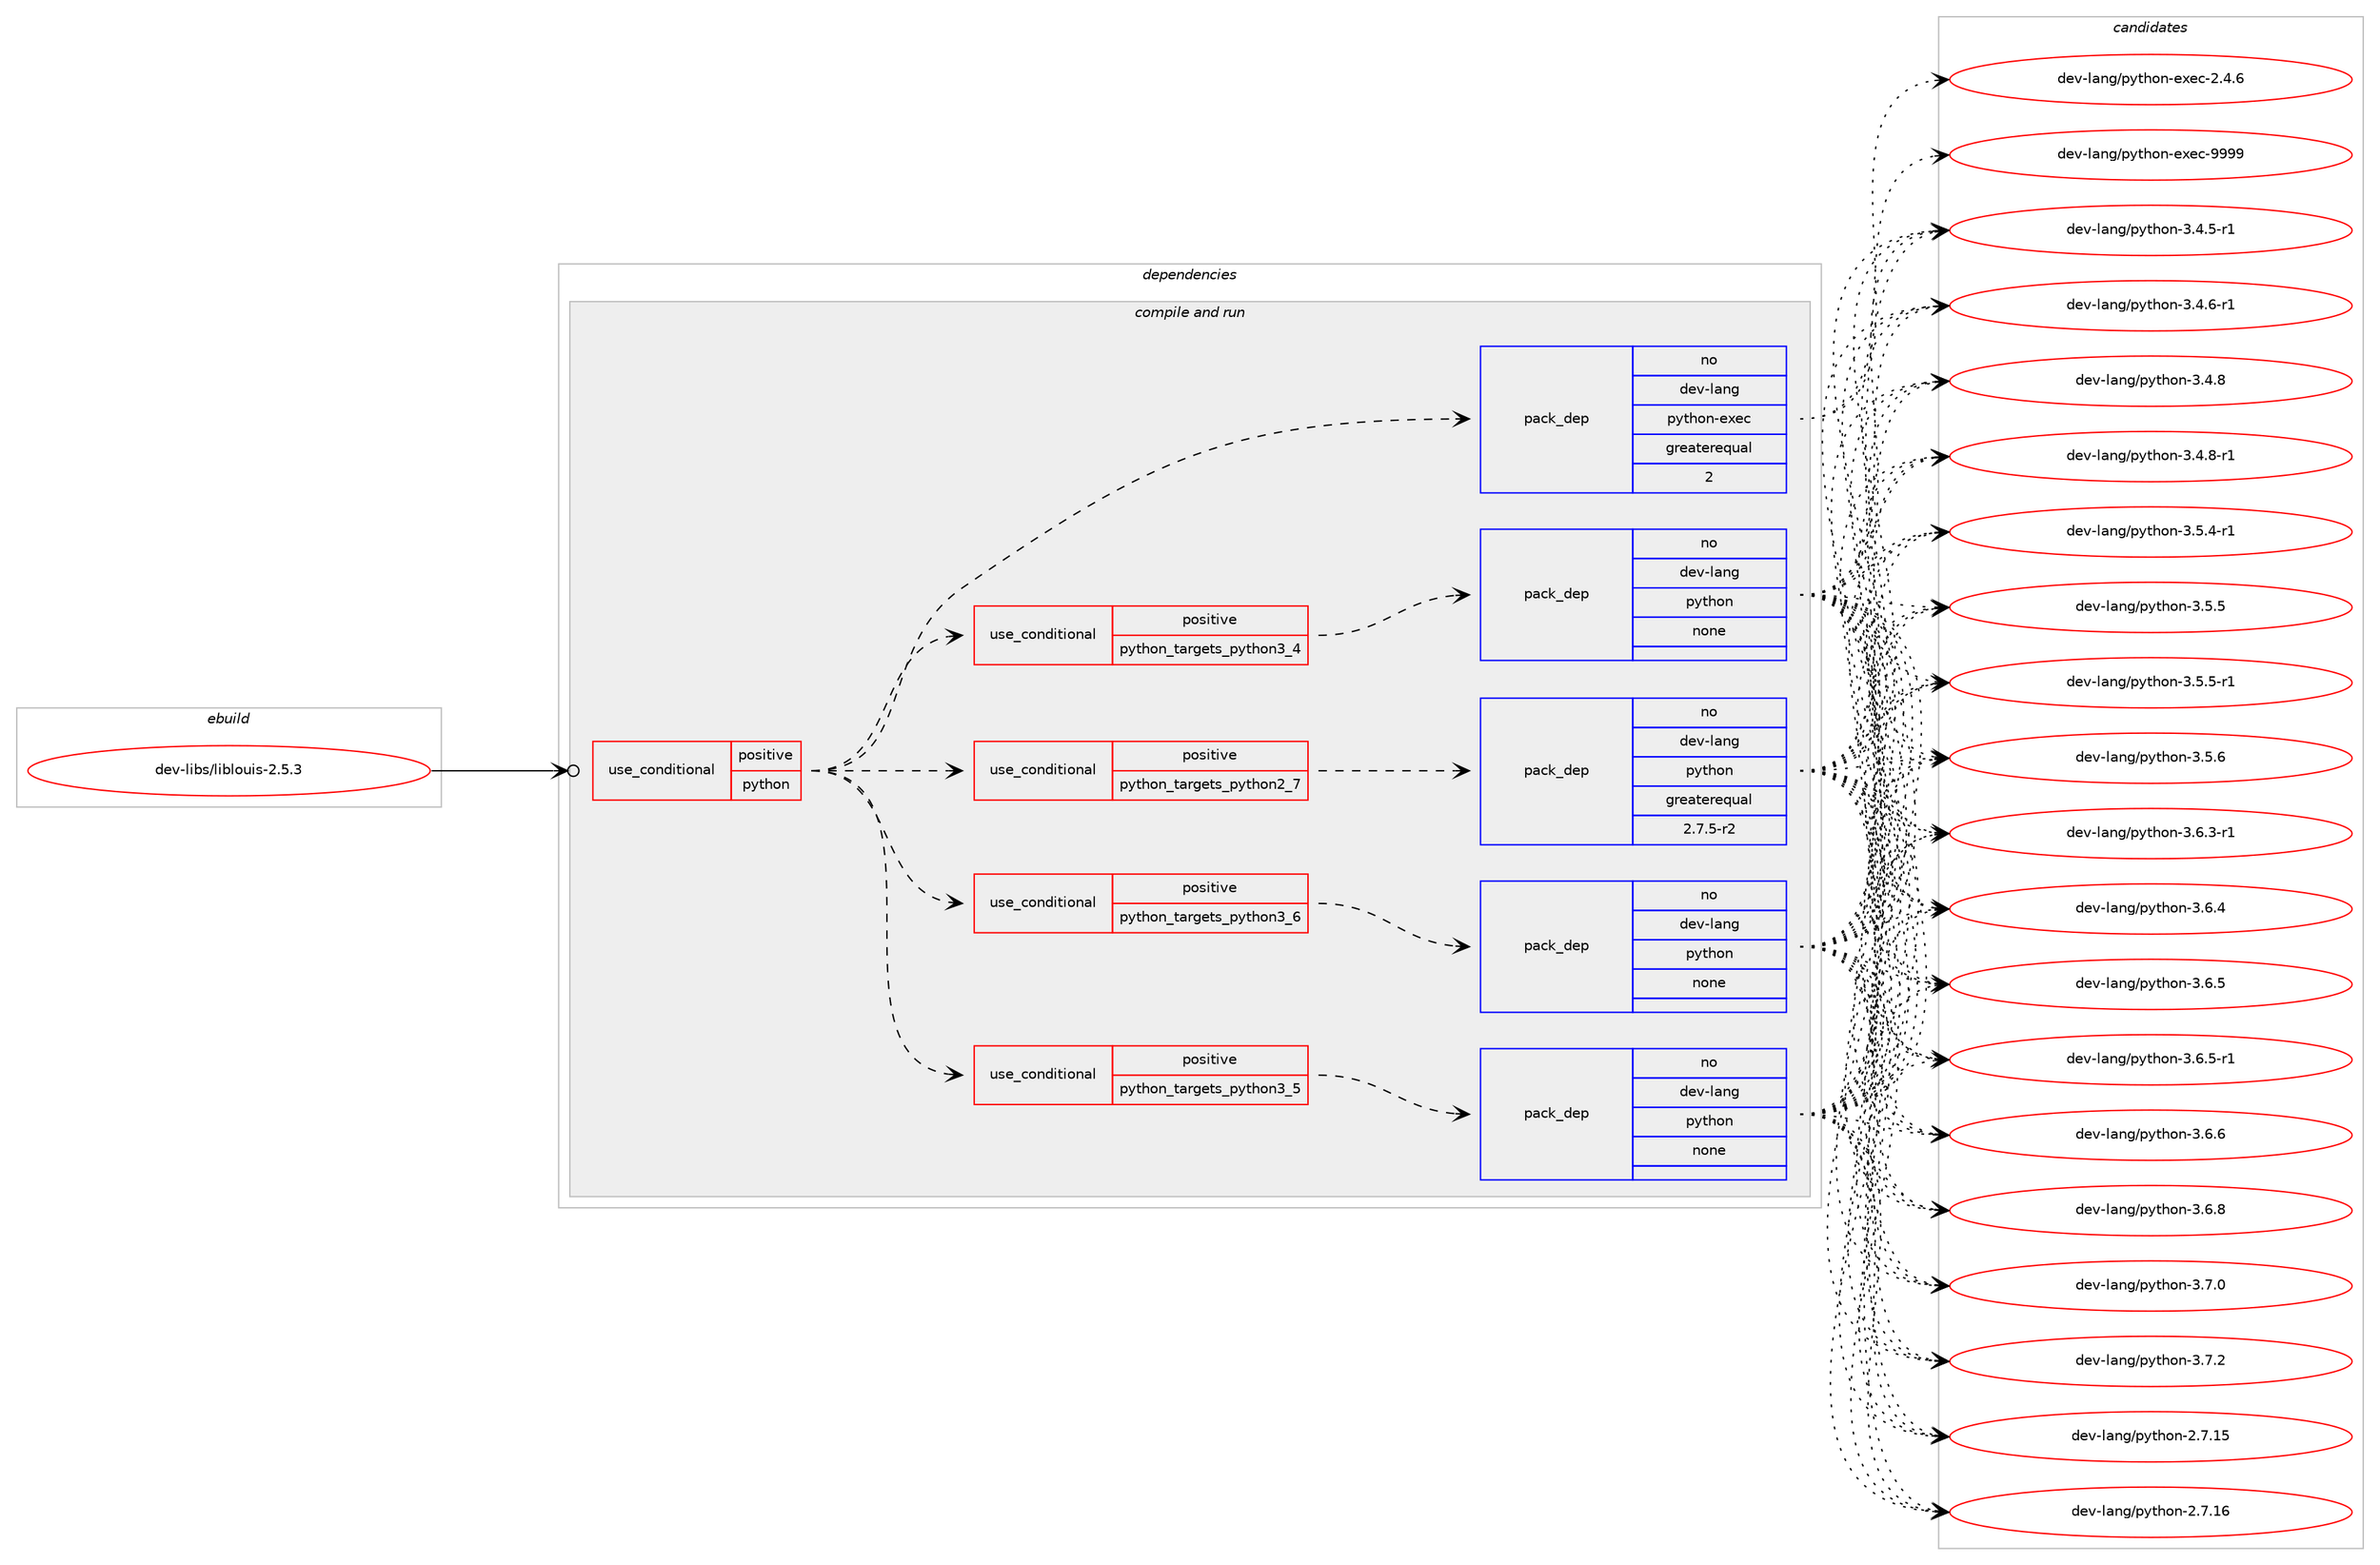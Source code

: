 digraph prolog {

# *************
# Graph options
# *************

newrank=true;
concentrate=true;
compound=true;
graph [rankdir=LR,fontname=Helvetica,fontsize=10,ranksep=1.5];#, ranksep=2.5, nodesep=0.2];
edge  [arrowhead=vee];
node  [fontname=Helvetica,fontsize=10];

# **********
# The ebuild
# **********

subgraph cluster_leftcol {
color=gray;
rank=same;
label=<<i>ebuild</i>>;
id [label="dev-libs/liblouis-2.5.3", color=red, width=4, href="../dev-libs/liblouis-2.5.3.svg"];
}

# ****************
# The dependencies
# ****************

subgraph cluster_midcol {
color=gray;
label=<<i>dependencies</i>>;
subgraph cluster_compile {
fillcolor="#eeeeee";
style=filled;
label=<<i>compile</i>>;
}
subgraph cluster_compileandrun {
fillcolor="#eeeeee";
style=filled;
label=<<i>compile and run</i>>;
subgraph cond366140 {
dependency1368703 [label=<<TABLE BORDER="0" CELLBORDER="1" CELLSPACING="0" CELLPADDING="4"><TR><TD ROWSPAN="3" CELLPADDING="10">use_conditional</TD></TR><TR><TD>positive</TD></TR><TR><TD>python</TD></TR></TABLE>>, shape=none, color=red];
subgraph cond366141 {
dependency1368704 [label=<<TABLE BORDER="0" CELLBORDER="1" CELLSPACING="0" CELLPADDING="4"><TR><TD ROWSPAN="3" CELLPADDING="10">use_conditional</TD></TR><TR><TD>positive</TD></TR><TR><TD>python_targets_python2_7</TD></TR></TABLE>>, shape=none, color=red];
subgraph pack979712 {
dependency1368705 [label=<<TABLE BORDER="0" CELLBORDER="1" CELLSPACING="0" CELLPADDING="4" WIDTH="220"><TR><TD ROWSPAN="6" CELLPADDING="30">pack_dep</TD></TR><TR><TD WIDTH="110">no</TD></TR><TR><TD>dev-lang</TD></TR><TR><TD>python</TD></TR><TR><TD>greaterequal</TD></TR><TR><TD>2.7.5-r2</TD></TR></TABLE>>, shape=none, color=blue];
}
dependency1368704:e -> dependency1368705:w [weight=20,style="dashed",arrowhead="vee"];
}
dependency1368703:e -> dependency1368704:w [weight=20,style="dashed",arrowhead="vee"];
subgraph cond366142 {
dependency1368706 [label=<<TABLE BORDER="0" CELLBORDER="1" CELLSPACING="0" CELLPADDING="4"><TR><TD ROWSPAN="3" CELLPADDING="10">use_conditional</TD></TR><TR><TD>positive</TD></TR><TR><TD>python_targets_python3_4</TD></TR></TABLE>>, shape=none, color=red];
subgraph pack979713 {
dependency1368707 [label=<<TABLE BORDER="0" CELLBORDER="1" CELLSPACING="0" CELLPADDING="4" WIDTH="220"><TR><TD ROWSPAN="6" CELLPADDING="30">pack_dep</TD></TR><TR><TD WIDTH="110">no</TD></TR><TR><TD>dev-lang</TD></TR><TR><TD>python</TD></TR><TR><TD>none</TD></TR><TR><TD></TD></TR></TABLE>>, shape=none, color=blue];
}
dependency1368706:e -> dependency1368707:w [weight=20,style="dashed",arrowhead="vee"];
}
dependency1368703:e -> dependency1368706:w [weight=20,style="dashed",arrowhead="vee"];
subgraph cond366143 {
dependency1368708 [label=<<TABLE BORDER="0" CELLBORDER="1" CELLSPACING="0" CELLPADDING="4"><TR><TD ROWSPAN="3" CELLPADDING="10">use_conditional</TD></TR><TR><TD>positive</TD></TR><TR><TD>python_targets_python3_5</TD></TR></TABLE>>, shape=none, color=red];
subgraph pack979714 {
dependency1368709 [label=<<TABLE BORDER="0" CELLBORDER="1" CELLSPACING="0" CELLPADDING="4" WIDTH="220"><TR><TD ROWSPAN="6" CELLPADDING="30">pack_dep</TD></TR><TR><TD WIDTH="110">no</TD></TR><TR><TD>dev-lang</TD></TR><TR><TD>python</TD></TR><TR><TD>none</TD></TR><TR><TD></TD></TR></TABLE>>, shape=none, color=blue];
}
dependency1368708:e -> dependency1368709:w [weight=20,style="dashed",arrowhead="vee"];
}
dependency1368703:e -> dependency1368708:w [weight=20,style="dashed",arrowhead="vee"];
subgraph cond366144 {
dependency1368710 [label=<<TABLE BORDER="0" CELLBORDER="1" CELLSPACING="0" CELLPADDING="4"><TR><TD ROWSPAN="3" CELLPADDING="10">use_conditional</TD></TR><TR><TD>positive</TD></TR><TR><TD>python_targets_python3_6</TD></TR></TABLE>>, shape=none, color=red];
subgraph pack979715 {
dependency1368711 [label=<<TABLE BORDER="0" CELLBORDER="1" CELLSPACING="0" CELLPADDING="4" WIDTH="220"><TR><TD ROWSPAN="6" CELLPADDING="30">pack_dep</TD></TR><TR><TD WIDTH="110">no</TD></TR><TR><TD>dev-lang</TD></TR><TR><TD>python</TD></TR><TR><TD>none</TD></TR><TR><TD></TD></TR></TABLE>>, shape=none, color=blue];
}
dependency1368710:e -> dependency1368711:w [weight=20,style="dashed",arrowhead="vee"];
}
dependency1368703:e -> dependency1368710:w [weight=20,style="dashed",arrowhead="vee"];
subgraph pack979716 {
dependency1368712 [label=<<TABLE BORDER="0" CELLBORDER="1" CELLSPACING="0" CELLPADDING="4" WIDTH="220"><TR><TD ROWSPAN="6" CELLPADDING="30">pack_dep</TD></TR><TR><TD WIDTH="110">no</TD></TR><TR><TD>dev-lang</TD></TR><TR><TD>python-exec</TD></TR><TR><TD>greaterequal</TD></TR><TR><TD>2</TD></TR></TABLE>>, shape=none, color=blue];
}
dependency1368703:e -> dependency1368712:w [weight=20,style="dashed",arrowhead="vee"];
}
id:e -> dependency1368703:w [weight=20,style="solid",arrowhead="odotvee"];
}
subgraph cluster_run {
fillcolor="#eeeeee";
style=filled;
label=<<i>run</i>>;
}
}

# **************
# The candidates
# **************

subgraph cluster_choices {
rank=same;
color=gray;
label=<<i>candidates</i>>;

subgraph choice979712 {
color=black;
nodesep=1;
choice10010111845108971101034711212111610411111045504655464953 [label="dev-lang/python-2.7.15", color=red, width=4,href="../dev-lang/python-2.7.15.svg"];
choice10010111845108971101034711212111610411111045504655464954 [label="dev-lang/python-2.7.16", color=red, width=4,href="../dev-lang/python-2.7.16.svg"];
choice1001011184510897110103471121211161041111104551465246534511449 [label="dev-lang/python-3.4.5-r1", color=red, width=4,href="../dev-lang/python-3.4.5-r1.svg"];
choice1001011184510897110103471121211161041111104551465246544511449 [label="dev-lang/python-3.4.6-r1", color=red, width=4,href="../dev-lang/python-3.4.6-r1.svg"];
choice100101118451089711010347112121116104111110455146524656 [label="dev-lang/python-3.4.8", color=red, width=4,href="../dev-lang/python-3.4.8.svg"];
choice1001011184510897110103471121211161041111104551465246564511449 [label="dev-lang/python-3.4.8-r1", color=red, width=4,href="../dev-lang/python-3.4.8-r1.svg"];
choice1001011184510897110103471121211161041111104551465346524511449 [label="dev-lang/python-3.5.4-r1", color=red, width=4,href="../dev-lang/python-3.5.4-r1.svg"];
choice100101118451089711010347112121116104111110455146534653 [label="dev-lang/python-3.5.5", color=red, width=4,href="../dev-lang/python-3.5.5.svg"];
choice1001011184510897110103471121211161041111104551465346534511449 [label="dev-lang/python-3.5.5-r1", color=red, width=4,href="../dev-lang/python-3.5.5-r1.svg"];
choice100101118451089711010347112121116104111110455146534654 [label="dev-lang/python-3.5.6", color=red, width=4,href="../dev-lang/python-3.5.6.svg"];
choice1001011184510897110103471121211161041111104551465446514511449 [label="dev-lang/python-3.6.3-r1", color=red, width=4,href="../dev-lang/python-3.6.3-r1.svg"];
choice100101118451089711010347112121116104111110455146544652 [label="dev-lang/python-3.6.4", color=red, width=4,href="../dev-lang/python-3.6.4.svg"];
choice100101118451089711010347112121116104111110455146544653 [label="dev-lang/python-3.6.5", color=red, width=4,href="../dev-lang/python-3.6.5.svg"];
choice1001011184510897110103471121211161041111104551465446534511449 [label="dev-lang/python-3.6.5-r1", color=red, width=4,href="../dev-lang/python-3.6.5-r1.svg"];
choice100101118451089711010347112121116104111110455146544654 [label="dev-lang/python-3.6.6", color=red, width=4,href="../dev-lang/python-3.6.6.svg"];
choice100101118451089711010347112121116104111110455146544656 [label="dev-lang/python-3.6.8", color=red, width=4,href="../dev-lang/python-3.6.8.svg"];
choice100101118451089711010347112121116104111110455146554648 [label="dev-lang/python-3.7.0", color=red, width=4,href="../dev-lang/python-3.7.0.svg"];
choice100101118451089711010347112121116104111110455146554650 [label="dev-lang/python-3.7.2", color=red, width=4,href="../dev-lang/python-3.7.2.svg"];
dependency1368705:e -> choice10010111845108971101034711212111610411111045504655464953:w [style=dotted,weight="100"];
dependency1368705:e -> choice10010111845108971101034711212111610411111045504655464954:w [style=dotted,weight="100"];
dependency1368705:e -> choice1001011184510897110103471121211161041111104551465246534511449:w [style=dotted,weight="100"];
dependency1368705:e -> choice1001011184510897110103471121211161041111104551465246544511449:w [style=dotted,weight="100"];
dependency1368705:e -> choice100101118451089711010347112121116104111110455146524656:w [style=dotted,weight="100"];
dependency1368705:e -> choice1001011184510897110103471121211161041111104551465246564511449:w [style=dotted,weight="100"];
dependency1368705:e -> choice1001011184510897110103471121211161041111104551465346524511449:w [style=dotted,weight="100"];
dependency1368705:e -> choice100101118451089711010347112121116104111110455146534653:w [style=dotted,weight="100"];
dependency1368705:e -> choice1001011184510897110103471121211161041111104551465346534511449:w [style=dotted,weight="100"];
dependency1368705:e -> choice100101118451089711010347112121116104111110455146534654:w [style=dotted,weight="100"];
dependency1368705:e -> choice1001011184510897110103471121211161041111104551465446514511449:w [style=dotted,weight="100"];
dependency1368705:e -> choice100101118451089711010347112121116104111110455146544652:w [style=dotted,weight="100"];
dependency1368705:e -> choice100101118451089711010347112121116104111110455146544653:w [style=dotted,weight="100"];
dependency1368705:e -> choice1001011184510897110103471121211161041111104551465446534511449:w [style=dotted,weight="100"];
dependency1368705:e -> choice100101118451089711010347112121116104111110455146544654:w [style=dotted,weight="100"];
dependency1368705:e -> choice100101118451089711010347112121116104111110455146544656:w [style=dotted,weight="100"];
dependency1368705:e -> choice100101118451089711010347112121116104111110455146554648:w [style=dotted,weight="100"];
dependency1368705:e -> choice100101118451089711010347112121116104111110455146554650:w [style=dotted,weight="100"];
}
subgraph choice979713 {
color=black;
nodesep=1;
choice10010111845108971101034711212111610411111045504655464953 [label="dev-lang/python-2.7.15", color=red, width=4,href="../dev-lang/python-2.7.15.svg"];
choice10010111845108971101034711212111610411111045504655464954 [label="dev-lang/python-2.7.16", color=red, width=4,href="../dev-lang/python-2.7.16.svg"];
choice1001011184510897110103471121211161041111104551465246534511449 [label="dev-lang/python-3.4.5-r1", color=red, width=4,href="../dev-lang/python-3.4.5-r1.svg"];
choice1001011184510897110103471121211161041111104551465246544511449 [label="dev-lang/python-3.4.6-r1", color=red, width=4,href="../dev-lang/python-3.4.6-r1.svg"];
choice100101118451089711010347112121116104111110455146524656 [label="dev-lang/python-3.4.8", color=red, width=4,href="../dev-lang/python-3.4.8.svg"];
choice1001011184510897110103471121211161041111104551465246564511449 [label="dev-lang/python-3.4.8-r1", color=red, width=4,href="../dev-lang/python-3.4.8-r1.svg"];
choice1001011184510897110103471121211161041111104551465346524511449 [label="dev-lang/python-3.5.4-r1", color=red, width=4,href="../dev-lang/python-3.5.4-r1.svg"];
choice100101118451089711010347112121116104111110455146534653 [label="dev-lang/python-3.5.5", color=red, width=4,href="../dev-lang/python-3.5.5.svg"];
choice1001011184510897110103471121211161041111104551465346534511449 [label="dev-lang/python-3.5.5-r1", color=red, width=4,href="../dev-lang/python-3.5.5-r1.svg"];
choice100101118451089711010347112121116104111110455146534654 [label="dev-lang/python-3.5.6", color=red, width=4,href="../dev-lang/python-3.5.6.svg"];
choice1001011184510897110103471121211161041111104551465446514511449 [label="dev-lang/python-3.6.3-r1", color=red, width=4,href="../dev-lang/python-3.6.3-r1.svg"];
choice100101118451089711010347112121116104111110455146544652 [label="dev-lang/python-3.6.4", color=red, width=4,href="../dev-lang/python-3.6.4.svg"];
choice100101118451089711010347112121116104111110455146544653 [label="dev-lang/python-3.6.5", color=red, width=4,href="../dev-lang/python-3.6.5.svg"];
choice1001011184510897110103471121211161041111104551465446534511449 [label="dev-lang/python-3.6.5-r1", color=red, width=4,href="../dev-lang/python-3.6.5-r1.svg"];
choice100101118451089711010347112121116104111110455146544654 [label="dev-lang/python-3.6.6", color=red, width=4,href="../dev-lang/python-3.6.6.svg"];
choice100101118451089711010347112121116104111110455146544656 [label="dev-lang/python-3.6.8", color=red, width=4,href="../dev-lang/python-3.6.8.svg"];
choice100101118451089711010347112121116104111110455146554648 [label="dev-lang/python-3.7.0", color=red, width=4,href="../dev-lang/python-3.7.0.svg"];
choice100101118451089711010347112121116104111110455146554650 [label="dev-lang/python-3.7.2", color=red, width=4,href="../dev-lang/python-3.7.2.svg"];
dependency1368707:e -> choice10010111845108971101034711212111610411111045504655464953:w [style=dotted,weight="100"];
dependency1368707:e -> choice10010111845108971101034711212111610411111045504655464954:w [style=dotted,weight="100"];
dependency1368707:e -> choice1001011184510897110103471121211161041111104551465246534511449:w [style=dotted,weight="100"];
dependency1368707:e -> choice1001011184510897110103471121211161041111104551465246544511449:w [style=dotted,weight="100"];
dependency1368707:e -> choice100101118451089711010347112121116104111110455146524656:w [style=dotted,weight="100"];
dependency1368707:e -> choice1001011184510897110103471121211161041111104551465246564511449:w [style=dotted,weight="100"];
dependency1368707:e -> choice1001011184510897110103471121211161041111104551465346524511449:w [style=dotted,weight="100"];
dependency1368707:e -> choice100101118451089711010347112121116104111110455146534653:w [style=dotted,weight="100"];
dependency1368707:e -> choice1001011184510897110103471121211161041111104551465346534511449:w [style=dotted,weight="100"];
dependency1368707:e -> choice100101118451089711010347112121116104111110455146534654:w [style=dotted,weight="100"];
dependency1368707:e -> choice1001011184510897110103471121211161041111104551465446514511449:w [style=dotted,weight="100"];
dependency1368707:e -> choice100101118451089711010347112121116104111110455146544652:w [style=dotted,weight="100"];
dependency1368707:e -> choice100101118451089711010347112121116104111110455146544653:w [style=dotted,weight="100"];
dependency1368707:e -> choice1001011184510897110103471121211161041111104551465446534511449:w [style=dotted,weight="100"];
dependency1368707:e -> choice100101118451089711010347112121116104111110455146544654:w [style=dotted,weight="100"];
dependency1368707:e -> choice100101118451089711010347112121116104111110455146544656:w [style=dotted,weight="100"];
dependency1368707:e -> choice100101118451089711010347112121116104111110455146554648:w [style=dotted,weight="100"];
dependency1368707:e -> choice100101118451089711010347112121116104111110455146554650:w [style=dotted,weight="100"];
}
subgraph choice979714 {
color=black;
nodesep=1;
choice10010111845108971101034711212111610411111045504655464953 [label="dev-lang/python-2.7.15", color=red, width=4,href="../dev-lang/python-2.7.15.svg"];
choice10010111845108971101034711212111610411111045504655464954 [label="dev-lang/python-2.7.16", color=red, width=4,href="../dev-lang/python-2.7.16.svg"];
choice1001011184510897110103471121211161041111104551465246534511449 [label="dev-lang/python-3.4.5-r1", color=red, width=4,href="../dev-lang/python-3.4.5-r1.svg"];
choice1001011184510897110103471121211161041111104551465246544511449 [label="dev-lang/python-3.4.6-r1", color=red, width=4,href="../dev-lang/python-3.4.6-r1.svg"];
choice100101118451089711010347112121116104111110455146524656 [label="dev-lang/python-3.4.8", color=red, width=4,href="../dev-lang/python-3.4.8.svg"];
choice1001011184510897110103471121211161041111104551465246564511449 [label="dev-lang/python-3.4.8-r1", color=red, width=4,href="../dev-lang/python-3.4.8-r1.svg"];
choice1001011184510897110103471121211161041111104551465346524511449 [label="dev-lang/python-3.5.4-r1", color=red, width=4,href="../dev-lang/python-3.5.4-r1.svg"];
choice100101118451089711010347112121116104111110455146534653 [label="dev-lang/python-3.5.5", color=red, width=4,href="../dev-lang/python-3.5.5.svg"];
choice1001011184510897110103471121211161041111104551465346534511449 [label="dev-lang/python-3.5.5-r1", color=red, width=4,href="../dev-lang/python-3.5.5-r1.svg"];
choice100101118451089711010347112121116104111110455146534654 [label="dev-lang/python-3.5.6", color=red, width=4,href="../dev-lang/python-3.5.6.svg"];
choice1001011184510897110103471121211161041111104551465446514511449 [label="dev-lang/python-3.6.3-r1", color=red, width=4,href="../dev-lang/python-3.6.3-r1.svg"];
choice100101118451089711010347112121116104111110455146544652 [label="dev-lang/python-3.6.4", color=red, width=4,href="../dev-lang/python-3.6.4.svg"];
choice100101118451089711010347112121116104111110455146544653 [label="dev-lang/python-3.6.5", color=red, width=4,href="../dev-lang/python-3.6.5.svg"];
choice1001011184510897110103471121211161041111104551465446534511449 [label="dev-lang/python-3.6.5-r1", color=red, width=4,href="../dev-lang/python-3.6.5-r1.svg"];
choice100101118451089711010347112121116104111110455146544654 [label="dev-lang/python-3.6.6", color=red, width=4,href="../dev-lang/python-3.6.6.svg"];
choice100101118451089711010347112121116104111110455146544656 [label="dev-lang/python-3.6.8", color=red, width=4,href="../dev-lang/python-3.6.8.svg"];
choice100101118451089711010347112121116104111110455146554648 [label="dev-lang/python-3.7.0", color=red, width=4,href="../dev-lang/python-3.7.0.svg"];
choice100101118451089711010347112121116104111110455146554650 [label="dev-lang/python-3.7.2", color=red, width=4,href="../dev-lang/python-3.7.2.svg"];
dependency1368709:e -> choice10010111845108971101034711212111610411111045504655464953:w [style=dotted,weight="100"];
dependency1368709:e -> choice10010111845108971101034711212111610411111045504655464954:w [style=dotted,weight="100"];
dependency1368709:e -> choice1001011184510897110103471121211161041111104551465246534511449:w [style=dotted,weight="100"];
dependency1368709:e -> choice1001011184510897110103471121211161041111104551465246544511449:w [style=dotted,weight="100"];
dependency1368709:e -> choice100101118451089711010347112121116104111110455146524656:w [style=dotted,weight="100"];
dependency1368709:e -> choice1001011184510897110103471121211161041111104551465246564511449:w [style=dotted,weight="100"];
dependency1368709:e -> choice1001011184510897110103471121211161041111104551465346524511449:w [style=dotted,weight="100"];
dependency1368709:e -> choice100101118451089711010347112121116104111110455146534653:w [style=dotted,weight="100"];
dependency1368709:e -> choice1001011184510897110103471121211161041111104551465346534511449:w [style=dotted,weight="100"];
dependency1368709:e -> choice100101118451089711010347112121116104111110455146534654:w [style=dotted,weight="100"];
dependency1368709:e -> choice1001011184510897110103471121211161041111104551465446514511449:w [style=dotted,weight="100"];
dependency1368709:e -> choice100101118451089711010347112121116104111110455146544652:w [style=dotted,weight="100"];
dependency1368709:e -> choice100101118451089711010347112121116104111110455146544653:w [style=dotted,weight="100"];
dependency1368709:e -> choice1001011184510897110103471121211161041111104551465446534511449:w [style=dotted,weight="100"];
dependency1368709:e -> choice100101118451089711010347112121116104111110455146544654:w [style=dotted,weight="100"];
dependency1368709:e -> choice100101118451089711010347112121116104111110455146544656:w [style=dotted,weight="100"];
dependency1368709:e -> choice100101118451089711010347112121116104111110455146554648:w [style=dotted,weight="100"];
dependency1368709:e -> choice100101118451089711010347112121116104111110455146554650:w [style=dotted,weight="100"];
}
subgraph choice979715 {
color=black;
nodesep=1;
choice10010111845108971101034711212111610411111045504655464953 [label="dev-lang/python-2.7.15", color=red, width=4,href="../dev-lang/python-2.7.15.svg"];
choice10010111845108971101034711212111610411111045504655464954 [label="dev-lang/python-2.7.16", color=red, width=4,href="../dev-lang/python-2.7.16.svg"];
choice1001011184510897110103471121211161041111104551465246534511449 [label="dev-lang/python-3.4.5-r1", color=red, width=4,href="../dev-lang/python-3.4.5-r1.svg"];
choice1001011184510897110103471121211161041111104551465246544511449 [label="dev-lang/python-3.4.6-r1", color=red, width=4,href="../dev-lang/python-3.4.6-r1.svg"];
choice100101118451089711010347112121116104111110455146524656 [label="dev-lang/python-3.4.8", color=red, width=4,href="../dev-lang/python-3.4.8.svg"];
choice1001011184510897110103471121211161041111104551465246564511449 [label="dev-lang/python-3.4.8-r1", color=red, width=4,href="../dev-lang/python-3.4.8-r1.svg"];
choice1001011184510897110103471121211161041111104551465346524511449 [label="dev-lang/python-3.5.4-r1", color=red, width=4,href="../dev-lang/python-3.5.4-r1.svg"];
choice100101118451089711010347112121116104111110455146534653 [label="dev-lang/python-3.5.5", color=red, width=4,href="../dev-lang/python-3.5.5.svg"];
choice1001011184510897110103471121211161041111104551465346534511449 [label="dev-lang/python-3.5.5-r1", color=red, width=4,href="../dev-lang/python-3.5.5-r1.svg"];
choice100101118451089711010347112121116104111110455146534654 [label="dev-lang/python-3.5.6", color=red, width=4,href="../dev-lang/python-3.5.6.svg"];
choice1001011184510897110103471121211161041111104551465446514511449 [label="dev-lang/python-3.6.3-r1", color=red, width=4,href="../dev-lang/python-3.6.3-r1.svg"];
choice100101118451089711010347112121116104111110455146544652 [label="dev-lang/python-3.6.4", color=red, width=4,href="../dev-lang/python-3.6.4.svg"];
choice100101118451089711010347112121116104111110455146544653 [label="dev-lang/python-3.6.5", color=red, width=4,href="../dev-lang/python-3.6.5.svg"];
choice1001011184510897110103471121211161041111104551465446534511449 [label="dev-lang/python-3.6.5-r1", color=red, width=4,href="../dev-lang/python-3.6.5-r1.svg"];
choice100101118451089711010347112121116104111110455146544654 [label="dev-lang/python-3.6.6", color=red, width=4,href="../dev-lang/python-3.6.6.svg"];
choice100101118451089711010347112121116104111110455146544656 [label="dev-lang/python-3.6.8", color=red, width=4,href="../dev-lang/python-3.6.8.svg"];
choice100101118451089711010347112121116104111110455146554648 [label="dev-lang/python-3.7.0", color=red, width=4,href="../dev-lang/python-3.7.0.svg"];
choice100101118451089711010347112121116104111110455146554650 [label="dev-lang/python-3.7.2", color=red, width=4,href="../dev-lang/python-3.7.2.svg"];
dependency1368711:e -> choice10010111845108971101034711212111610411111045504655464953:w [style=dotted,weight="100"];
dependency1368711:e -> choice10010111845108971101034711212111610411111045504655464954:w [style=dotted,weight="100"];
dependency1368711:e -> choice1001011184510897110103471121211161041111104551465246534511449:w [style=dotted,weight="100"];
dependency1368711:e -> choice1001011184510897110103471121211161041111104551465246544511449:w [style=dotted,weight="100"];
dependency1368711:e -> choice100101118451089711010347112121116104111110455146524656:w [style=dotted,weight="100"];
dependency1368711:e -> choice1001011184510897110103471121211161041111104551465246564511449:w [style=dotted,weight="100"];
dependency1368711:e -> choice1001011184510897110103471121211161041111104551465346524511449:w [style=dotted,weight="100"];
dependency1368711:e -> choice100101118451089711010347112121116104111110455146534653:w [style=dotted,weight="100"];
dependency1368711:e -> choice1001011184510897110103471121211161041111104551465346534511449:w [style=dotted,weight="100"];
dependency1368711:e -> choice100101118451089711010347112121116104111110455146534654:w [style=dotted,weight="100"];
dependency1368711:e -> choice1001011184510897110103471121211161041111104551465446514511449:w [style=dotted,weight="100"];
dependency1368711:e -> choice100101118451089711010347112121116104111110455146544652:w [style=dotted,weight="100"];
dependency1368711:e -> choice100101118451089711010347112121116104111110455146544653:w [style=dotted,weight="100"];
dependency1368711:e -> choice1001011184510897110103471121211161041111104551465446534511449:w [style=dotted,weight="100"];
dependency1368711:e -> choice100101118451089711010347112121116104111110455146544654:w [style=dotted,weight="100"];
dependency1368711:e -> choice100101118451089711010347112121116104111110455146544656:w [style=dotted,weight="100"];
dependency1368711:e -> choice100101118451089711010347112121116104111110455146554648:w [style=dotted,weight="100"];
dependency1368711:e -> choice100101118451089711010347112121116104111110455146554650:w [style=dotted,weight="100"];
}
subgraph choice979716 {
color=black;
nodesep=1;
choice1001011184510897110103471121211161041111104510112010199455046524654 [label="dev-lang/python-exec-2.4.6", color=red, width=4,href="../dev-lang/python-exec-2.4.6.svg"];
choice10010111845108971101034711212111610411111045101120101994557575757 [label="dev-lang/python-exec-9999", color=red, width=4,href="../dev-lang/python-exec-9999.svg"];
dependency1368712:e -> choice1001011184510897110103471121211161041111104510112010199455046524654:w [style=dotted,weight="100"];
dependency1368712:e -> choice10010111845108971101034711212111610411111045101120101994557575757:w [style=dotted,weight="100"];
}
}

}
